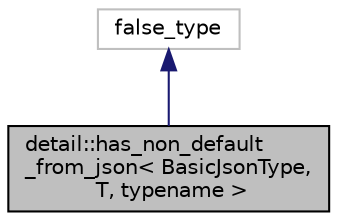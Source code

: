 digraph "detail::has_non_default_from_json&lt; BasicJsonType, T, typename &gt;"
{
 // LATEX_PDF_SIZE
  edge [fontname="Helvetica",fontsize="10",labelfontname="Helvetica",labelfontsize="10"];
  node [fontname="Helvetica",fontsize="10",shape=record];
  Node1 [label="detail::has_non_default\l_from_json\< BasicJsonType,\l T, typename \>",height=0.2,width=0.4,color="black", fillcolor="grey75", style="filled", fontcolor="black",tooltip=" "];
  Node2 -> Node1 [dir="back",color="midnightblue",fontsize="10",style="solid"];
  Node2 [label="false_type",height=0.2,width=0.4,color="grey75", fillcolor="white", style="filled",tooltip=" "];
}
